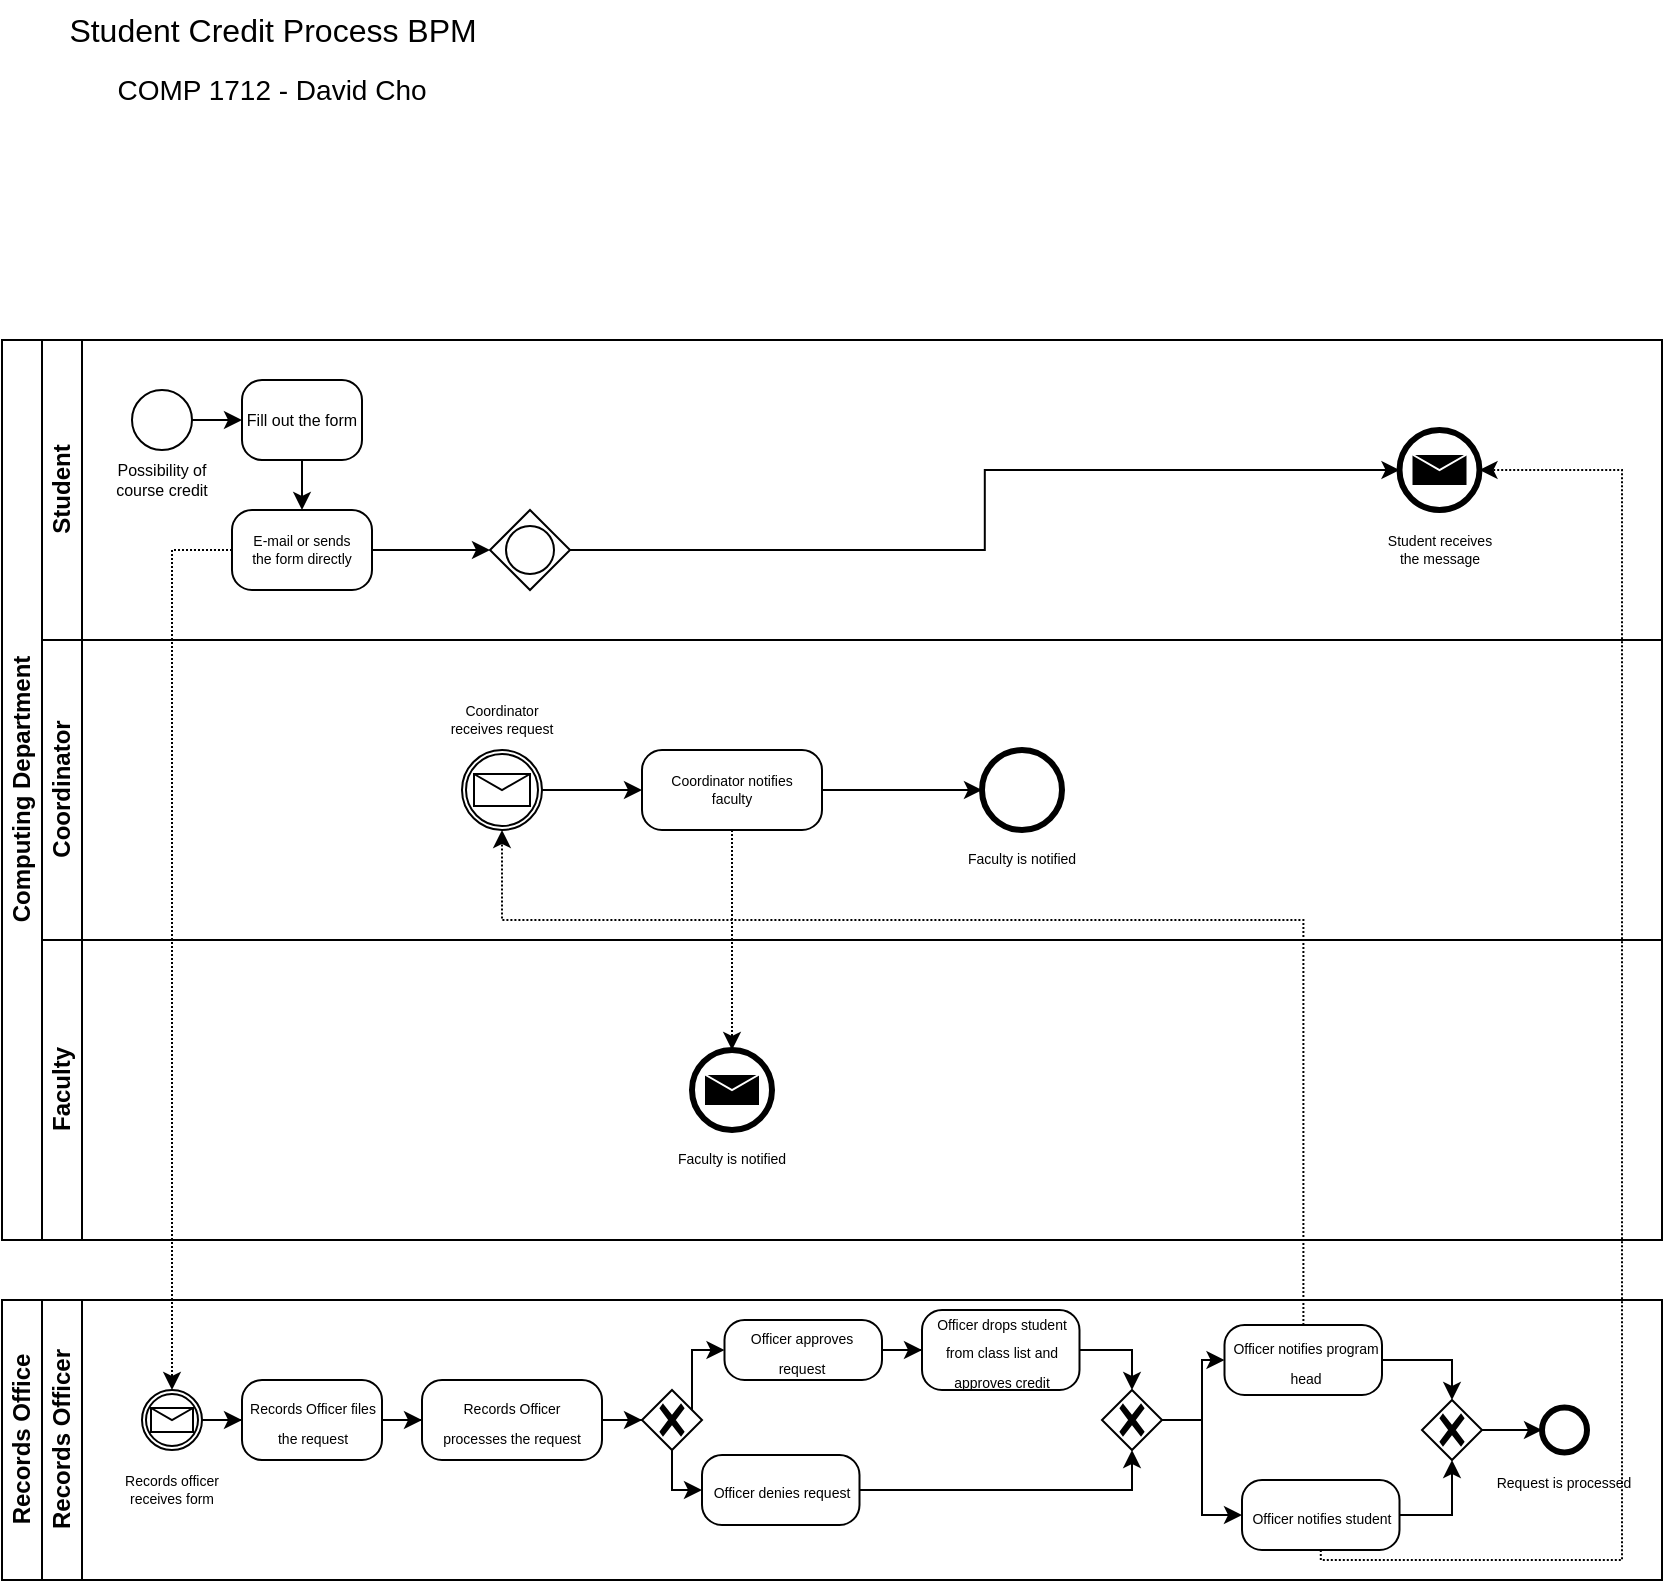 <mxfile version="20.8.13" type="github">
  <diagram name="Page-1" id="qNks2tY5SsdPoUxaN__0">
    <mxGraphModel dx="800" dy="536" grid="1" gridSize="10" guides="1" tooltips="1" connect="1" arrows="1" fold="1" page="1" pageScale="1" pageWidth="850" pageHeight="1100" math="0" shadow="0">
      <root>
        <mxCell id="0" />
        <mxCell id="1" parent="0" />
        <mxCell id="rDgQw9CvAFv0JFJ6Pj6v-3" value="&lt;div&gt;Computing Department&lt;/div&gt;" style="swimlane;childLayout=stackLayout;resizeParent=1;resizeParentMax=0;horizontal=0;startSize=20;horizontalStack=0;html=1;" parent="1" vertex="1">
          <mxGeometry x="10" y="190" width="830" height="450" as="geometry" />
        </mxCell>
        <mxCell id="rDgQw9CvAFv0JFJ6Pj6v-4" value="Student" style="swimlane;startSize=20;horizontal=0;html=1;" parent="rDgQw9CvAFv0JFJ6Pj6v-3" vertex="1">
          <mxGeometry x="20" width="810" height="150" as="geometry" />
        </mxCell>
        <mxCell id="XUx5dcqfw2Mfjjz4u_Wo-21" value="" style="edgeStyle=orthogonalEdgeStyle;rounded=0;orthogonalLoop=1;jettySize=auto;html=1;" edge="1" parent="rDgQw9CvAFv0JFJ6Pj6v-4" source="3zHVbhgSwmODAuP6RIVM-1" target="DYCgU-3iIGWhfeMWR1PB-68">
          <mxGeometry relative="1" as="geometry" />
        </mxCell>
        <mxCell id="3zHVbhgSwmODAuP6RIVM-1" value="" style="points=[[0.145,0.145,0],[0.5,0,0],[0.855,0.145,0],[1,0.5,0],[0.855,0.855,0],[0.5,1,0],[0.145,0.855,0],[0,0.5,0]];shape=mxgraph.bpmn.event;html=1;verticalLabelPosition=bottom;labelBackgroundColor=#ffffff;verticalAlign=top;align=center;perimeter=ellipsePerimeter;outlineConnect=0;aspect=fixed;outline=standard;symbol=general;" parent="rDgQw9CvAFv0JFJ6Pj6v-4" vertex="1">
          <mxGeometry x="45" y="25" width="30" height="30" as="geometry" />
        </mxCell>
        <mxCell id="3zHVbhgSwmODAuP6RIVM-3" value="Possibility of course credit" style="text;html=1;strokeColor=none;fillColor=none;align=center;verticalAlign=middle;whiteSpace=wrap;rounded=0;fontSize=8;" parent="rDgQw9CvAFv0JFJ6Pj6v-4" vertex="1">
          <mxGeometry x="30" y="55" width="60" height="30" as="geometry" />
        </mxCell>
        <mxCell id="XUx5dcqfw2Mfjjz4u_Wo-36" style="edgeStyle=orthogonalEdgeStyle;rounded=0;orthogonalLoop=1;jettySize=auto;html=1;entryX=0.5;entryY=0;entryDx=0;entryDy=0;entryPerimeter=0;" edge="1" parent="rDgQw9CvAFv0JFJ6Pj6v-4" source="DYCgU-3iIGWhfeMWR1PB-68" target="3zHVbhgSwmODAuP6RIVM-4">
          <mxGeometry relative="1" as="geometry" />
        </mxCell>
        <mxCell id="DYCgU-3iIGWhfeMWR1PB-68" value="Fill out the form" style="points=[[0.25,0,0],[0.5,0,0],[0.75,0,0],[1,0.25,0],[1,0.5,0],[1,0.75,0],[0.75,1,0],[0.5,1,0],[0.25,1,0],[0,0.75,0],[0,0.5,0],[0,0.25,0]];shape=mxgraph.bpmn.task;whiteSpace=wrap;rectStyle=rounded;size=10;html=1;taskMarker=abstract;fontSize=8;" parent="rDgQw9CvAFv0JFJ6Pj6v-4" vertex="1">
          <mxGeometry x="100" y="20" width="60" height="40" as="geometry" />
        </mxCell>
        <mxCell id="XUx5dcqfw2Mfjjz4u_Wo-68" style="edgeStyle=orthogonalEdgeStyle;rounded=0;orthogonalLoop=1;jettySize=auto;html=1;entryX=0;entryY=0.5;entryDx=0;entryDy=0;entryPerimeter=0;" edge="1" parent="rDgQw9CvAFv0JFJ6Pj6v-4" source="3zHVbhgSwmODAuP6RIVM-4" target="XUx5dcqfw2Mfjjz4u_Wo-67">
          <mxGeometry relative="1" as="geometry" />
        </mxCell>
        <mxCell id="3zHVbhgSwmODAuP6RIVM-4" value="" style="points=[[0.25,0,0],[0.5,0,0],[0.75,0,0],[1,0.25,0],[1,0.5,0],[1,0.75,0],[0.75,1,0],[0.5,1,0],[0.25,1,0],[0,0.75,0],[0,0.5,0],[0,0.25,0]];shape=mxgraph.bpmn.task;whiteSpace=wrap;rectStyle=rounded;size=10;html=1;taskMarker=abstract;" parent="rDgQw9CvAFv0JFJ6Pj6v-4" vertex="1">
          <mxGeometry x="95" y="85" width="70" height="40" as="geometry" />
        </mxCell>
        <mxCell id="3zHVbhgSwmODAuP6RIVM-8" value="E-mail or sends the form directly" style="text;html=1;strokeColor=none;fillColor=none;align=center;verticalAlign=middle;whiteSpace=wrap;rounded=0;fontSize=7;" parent="rDgQw9CvAFv0JFJ6Pj6v-4" vertex="1">
          <mxGeometry x="100" y="90" width="60" height="30" as="geometry" />
        </mxCell>
        <mxCell id="XUx5dcqfw2Mfjjz4u_Wo-70" style="edgeStyle=orthogonalEdgeStyle;rounded=0;orthogonalLoop=1;jettySize=auto;html=1;" edge="1" parent="rDgQw9CvAFv0JFJ6Pj6v-4" source="XUx5dcqfw2Mfjjz4u_Wo-67" target="XUx5dcqfw2Mfjjz4u_Wo-69">
          <mxGeometry relative="1" as="geometry" />
        </mxCell>
        <mxCell id="XUx5dcqfw2Mfjjz4u_Wo-67" value="" style="points=[[0.25,0.25,0],[0.5,0,0],[0.75,0.25,0],[1,0.5,0],[0.75,0.75,0],[0.5,1,0],[0.25,0.75,0],[0,0.5,0]];shape=mxgraph.bpmn.gateway2;html=1;verticalLabelPosition=bottom;labelBackgroundColor=#ffffff;verticalAlign=top;align=center;perimeter=rhombusPerimeter;outlineConnect=0;outline=standard;symbol=general;" vertex="1" parent="rDgQw9CvAFv0JFJ6Pj6v-4">
          <mxGeometry x="224" y="85" width="40" height="40" as="geometry" />
        </mxCell>
        <mxCell id="XUx5dcqfw2Mfjjz4u_Wo-69" value="" style="points=[[0.145,0.145,0],[0.5,0,0],[0.855,0.145,0],[1,0.5,0],[0.855,0.855,0],[0.5,1,0],[0.145,0.855,0],[0,0.5,0]];shape=mxgraph.bpmn.event;html=1;verticalLabelPosition=bottom;labelBackgroundColor=#ffffff;verticalAlign=top;align=center;perimeter=ellipsePerimeter;outlineConnect=0;aspect=fixed;outline=end;symbol=message;" vertex="1" parent="rDgQw9CvAFv0JFJ6Pj6v-4">
          <mxGeometry x="678.75" y="45" width="40" height="40" as="geometry" />
        </mxCell>
        <mxCell id="XUx5dcqfw2Mfjjz4u_Wo-71" value="Student receives the message" style="text;html=1;strokeColor=none;fillColor=none;align=center;verticalAlign=middle;whiteSpace=wrap;rounded=0;fontSize=7;" vertex="1" parent="rDgQw9CvAFv0JFJ6Pj6v-4">
          <mxGeometry x="668.75" y="90" width="60" height="30" as="geometry" />
        </mxCell>
        <mxCell id="rDgQw9CvAFv0JFJ6Pj6v-5" value="Coordinator" style="swimlane;startSize=20;horizontal=0;html=1;" parent="rDgQw9CvAFv0JFJ6Pj6v-3" vertex="1">
          <mxGeometry x="20" y="150" width="810" height="150" as="geometry" />
        </mxCell>
        <mxCell id="XUx5dcqfw2Mfjjz4u_Wo-82" style="edgeStyle=orthogonalEdgeStyle;rounded=0;orthogonalLoop=1;jettySize=auto;html=1;entryX=0;entryY=0.5;entryDx=0;entryDy=0;entryPerimeter=0;" edge="1" parent="rDgQw9CvAFv0JFJ6Pj6v-5" source="XUx5dcqfw2Mfjjz4u_Wo-74" target="XUx5dcqfw2Mfjjz4u_Wo-80">
          <mxGeometry relative="1" as="geometry" />
        </mxCell>
        <mxCell id="XUx5dcqfw2Mfjjz4u_Wo-74" value="" style="points=[[0.145,0.145,0],[0.5,0,0],[0.855,0.145,0],[1,0.5,0],[0.855,0.855,0],[0.5,1,0],[0.145,0.855,0],[0,0.5,0]];shape=mxgraph.bpmn.event;html=1;verticalLabelPosition=bottom;labelBackgroundColor=#ffffff;verticalAlign=top;align=center;perimeter=ellipsePerimeter;outlineConnect=0;aspect=fixed;outline=catching;symbol=message;" vertex="1" parent="rDgQw9CvAFv0JFJ6Pj6v-5">
          <mxGeometry x="210" y="55" width="40" height="40" as="geometry" />
        </mxCell>
        <mxCell id="XUx5dcqfw2Mfjjz4u_Wo-77" value="Coordinator receives request" style="text;html=1;strokeColor=none;fillColor=none;align=center;verticalAlign=middle;whiteSpace=wrap;rounded=0;fontSize=7;" vertex="1" parent="rDgQw9CvAFv0JFJ6Pj6v-5">
          <mxGeometry x="200" y="25" width="60" height="30" as="geometry" />
        </mxCell>
        <mxCell id="XUx5dcqfw2Mfjjz4u_Wo-84" style="edgeStyle=orthogonalEdgeStyle;rounded=0;orthogonalLoop=1;jettySize=auto;html=1;entryX=0;entryY=0.5;entryDx=0;entryDy=0;entryPerimeter=0;" edge="1" parent="rDgQw9CvAFv0JFJ6Pj6v-5" source="XUx5dcqfw2Mfjjz4u_Wo-80" target="XUx5dcqfw2Mfjjz4u_Wo-83">
          <mxGeometry relative="1" as="geometry" />
        </mxCell>
        <mxCell id="XUx5dcqfw2Mfjjz4u_Wo-80" value="" style="points=[[0.25,0,0],[0.5,0,0],[0.75,0,0],[1,0.25,0],[1,0.5,0],[1,0.75,0],[0.75,1,0],[0.5,1,0],[0.25,1,0],[0,0.75,0],[0,0.5,0],[0,0.25,0]];shape=mxgraph.bpmn.task;whiteSpace=wrap;rectStyle=rounded;size=10;html=1;taskMarker=abstract;" vertex="1" parent="rDgQw9CvAFv0JFJ6Pj6v-5">
          <mxGeometry x="300" y="55" width="90" height="40" as="geometry" />
        </mxCell>
        <mxCell id="XUx5dcqfw2Mfjjz4u_Wo-79" value="Coordinator notifies faculty" style="text;html=1;strokeColor=none;fillColor=none;align=center;verticalAlign=middle;whiteSpace=wrap;rounded=0;fontSize=7;" vertex="1" parent="rDgQw9CvAFv0JFJ6Pj6v-5">
          <mxGeometry x="310" y="60" width="70" height="30" as="geometry" />
        </mxCell>
        <mxCell id="XUx5dcqfw2Mfjjz4u_Wo-83" value="" style="points=[[0.145,0.145,0],[0.5,0,0],[0.855,0.145,0],[1,0.5,0],[0.855,0.855,0],[0.5,1,0],[0.145,0.855,0],[0,0.5,0]];shape=mxgraph.bpmn.event;html=1;verticalLabelPosition=bottom;labelBackgroundColor=#ffffff;verticalAlign=top;align=center;perimeter=ellipsePerimeter;outlineConnect=0;aspect=fixed;outline=end;symbol=terminate2;" vertex="1" parent="rDgQw9CvAFv0JFJ6Pj6v-5">
          <mxGeometry x="470" y="55" width="40" height="40" as="geometry" />
        </mxCell>
        <mxCell id="XUx5dcqfw2Mfjjz4u_Wo-85" value="Faculty is notified" style="text;html=1;strokeColor=none;fillColor=none;align=center;verticalAlign=middle;whiteSpace=wrap;rounded=0;fontSize=7;" vertex="1" parent="rDgQw9CvAFv0JFJ6Pj6v-5">
          <mxGeometry x="455" y="95" width="70" height="30" as="geometry" />
        </mxCell>
        <mxCell id="XUx5dcqfw2Mfjjz4u_Wo-87" style="edgeStyle=orthogonalEdgeStyle;rounded=0;orthogonalLoop=1;jettySize=auto;html=1;dashed=1;dashPattern=1 1;" edge="1" parent="rDgQw9CvAFv0JFJ6Pj6v-3" source="XUx5dcqfw2Mfjjz4u_Wo-80" target="XUx5dcqfw2Mfjjz4u_Wo-86">
          <mxGeometry relative="1" as="geometry" />
        </mxCell>
        <mxCell id="rDgQw9CvAFv0JFJ6Pj6v-6" value="Faculty" style="swimlane;startSize=20;horizontal=0;html=1;" parent="rDgQw9CvAFv0JFJ6Pj6v-3" vertex="1">
          <mxGeometry x="20" y="300" width="810" height="150" as="geometry" />
        </mxCell>
        <mxCell id="XUx5dcqfw2Mfjjz4u_Wo-86" value="" style="points=[[0.145,0.145,0],[0.5,0,0],[0.855,0.145,0],[1,0.5,0],[0.855,0.855,0],[0.5,1,0],[0.145,0.855,0],[0,0.5,0]];shape=mxgraph.bpmn.event;html=1;verticalLabelPosition=bottom;labelBackgroundColor=#ffffff;verticalAlign=top;align=center;perimeter=ellipsePerimeter;outlineConnect=0;aspect=fixed;outline=end;symbol=message;" vertex="1" parent="rDgQw9CvAFv0JFJ6Pj6v-6">
          <mxGeometry x="325" y="55" width="40" height="40" as="geometry" />
        </mxCell>
        <mxCell id="XUx5dcqfw2Mfjjz4u_Wo-88" value="Faculty is notified" style="text;html=1;strokeColor=none;fillColor=none;align=center;verticalAlign=middle;whiteSpace=wrap;rounded=0;fontSize=7;" vertex="1" parent="rDgQw9CvAFv0JFJ6Pj6v-6">
          <mxGeometry x="310" y="95" width="70" height="30" as="geometry" />
        </mxCell>
        <mxCell id="XUx5dcqfw2Mfjjz4u_Wo-1" value="&lt;div&gt;Records Office&lt;br&gt;&lt;/div&gt;" style="swimlane;childLayout=stackLayout;resizeParent=1;resizeParentMax=0;horizontal=0;startSize=20;horizontalStack=0;html=1;" vertex="1" parent="1">
          <mxGeometry x="10" y="670" width="830" height="140" as="geometry" />
        </mxCell>
        <mxCell id="XUx5dcqfw2Mfjjz4u_Wo-2" value="Records Officer" style="swimlane;startSize=20;horizontal=0;html=1;" vertex="1" parent="XUx5dcqfw2Mfjjz4u_Wo-1">
          <mxGeometry x="20" width="810" height="140" as="geometry" />
        </mxCell>
        <mxCell id="XUx5dcqfw2Mfjjz4u_Wo-27" style="edgeStyle=orthogonalEdgeStyle;rounded=0;orthogonalLoop=1;jettySize=auto;html=1;entryX=0;entryY=0.5;entryDx=0;entryDy=0;entryPerimeter=0;" edge="1" parent="XUx5dcqfw2Mfjjz4u_Wo-2" source="XUx5dcqfw2Mfjjz4u_Wo-25" target="DYCgU-3iIGWhfeMWR1PB-17">
          <mxGeometry relative="1" as="geometry" />
        </mxCell>
        <mxCell id="XUx5dcqfw2Mfjjz4u_Wo-25" value="" style="points=[[0.145,0.145,0],[0.5,0,0],[0.855,0.145,0],[1,0.5,0],[0.855,0.855,0],[0.5,1,0],[0.145,0.855,0],[0,0.5,0]];shape=mxgraph.bpmn.event;html=1;verticalLabelPosition=bottom;labelBackgroundColor=#ffffff;verticalAlign=top;align=center;perimeter=ellipsePerimeter;outlineConnect=0;aspect=fixed;outline=catching;symbol=message;" vertex="1" parent="XUx5dcqfw2Mfjjz4u_Wo-2">
          <mxGeometry x="50" y="45" width="30" height="30" as="geometry" />
        </mxCell>
        <mxCell id="DYCgU-3iIGWhfeMWR1PB-10" value="Records officer receives form" style="text;html=1;strokeColor=none;fillColor=none;align=center;verticalAlign=middle;whiteSpace=wrap;rounded=0;fontSize=7;" parent="XUx5dcqfw2Mfjjz4u_Wo-2" vertex="1">
          <mxGeometry x="35" y="80" width="60" height="30" as="geometry" />
        </mxCell>
        <mxCell id="XUx5dcqfw2Mfjjz4u_Wo-32" style="edgeStyle=orthogonalEdgeStyle;rounded=0;orthogonalLoop=1;jettySize=auto;html=1;entryX=0;entryY=0.5;entryDx=0;entryDy=0;entryPerimeter=0;" edge="1" parent="XUx5dcqfw2Mfjjz4u_Wo-2" source="DYCgU-3iIGWhfeMWR1PB-17" target="XUx5dcqfw2Mfjjz4u_Wo-28">
          <mxGeometry relative="1" as="geometry" />
        </mxCell>
        <mxCell id="DYCgU-3iIGWhfeMWR1PB-17" value="" style="points=[[0.25,0,0],[0.5,0,0],[0.75,0,0],[1,0.25,0],[1,0.5,0],[1,0.75,0],[0.75,1,0],[0.5,1,0],[0.25,1,0],[0,0.75,0],[0,0.5,0],[0,0.25,0]];shape=mxgraph.bpmn.task;whiteSpace=wrap;rectStyle=rounded;size=10;html=1;taskMarker=abstract;" parent="XUx5dcqfw2Mfjjz4u_Wo-2" vertex="1">
          <mxGeometry x="100" y="40" width="70" height="40" as="geometry" />
        </mxCell>
        <mxCell id="DYCgU-3iIGWhfeMWR1PB-18" value="&lt;font style=&quot;font-size: 7px;&quot;&gt;Records Officer files the request&lt;br&gt;&lt;/font&gt;" style="text;html=1;strokeColor=none;fillColor=none;align=center;verticalAlign=middle;whiteSpace=wrap;rounded=0;" parent="XUx5dcqfw2Mfjjz4u_Wo-2" vertex="1">
          <mxGeometry x="102.5" y="47.5" width="65" height="25" as="geometry" />
        </mxCell>
        <mxCell id="XUx5dcqfw2Mfjjz4u_Wo-35" style="edgeStyle=orthogonalEdgeStyle;rounded=0;orthogonalLoop=1;jettySize=auto;html=1;" edge="1" parent="XUx5dcqfw2Mfjjz4u_Wo-2" source="XUx5dcqfw2Mfjjz4u_Wo-28" target="XUx5dcqfw2Mfjjz4u_Wo-33">
          <mxGeometry relative="1" as="geometry" />
        </mxCell>
        <mxCell id="XUx5dcqfw2Mfjjz4u_Wo-28" value="" style="points=[[0.25,0,0],[0.5,0,0],[0.75,0,0],[1,0.25,0],[1,0.5,0],[1,0.75,0],[0.75,1,0],[0.5,1,0],[0.25,1,0],[0,0.75,0],[0,0.5,0],[0,0.25,0]];shape=mxgraph.bpmn.task;whiteSpace=wrap;rectStyle=rounded;size=10;html=1;taskMarker=abstract;" vertex="1" parent="XUx5dcqfw2Mfjjz4u_Wo-2">
          <mxGeometry x="190" y="40" width="90" height="40" as="geometry" />
        </mxCell>
        <mxCell id="XUx5dcqfw2Mfjjz4u_Wo-29" value="&lt;font style=&quot;font-size: 7px;&quot;&gt;Records Officer processes the request&lt;br&gt;&lt;/font&gt;" style="text;html=1;strokeColor=none;fillColor=none;align=center;verticalAlign=middle;whiteSpace=wrap;rounded=0;" vertex="1" parent="XUx5dcqfw2Mfjjz4u_Wo-2">
          <mxGeometry x="196.25" y="47.5" width="77.5" height="25" as="geometry" />
        </mxCell>
        <mxCell id="XUx5dcqfw2Mfjjz4u_Wo-41" style="edgeStyle=orthogonalEdgeStyle;rounded=0;orthogonalLoop=1;jettySize=auto;html=1;entryX=0;entryY=0.5;entryDx=0;entryDy=0;entryPerimeter=0;" edge="1" parent="XUx5dcqfw2Mfjjz4u_Wo-2" source="XUx5dcqfw2Mfjjz4u_Wo-33" target="XUx5dcqfw2Mfjjz4u_Wo-37">
          <mxGeometry relative="1" as="geometry">
            <Array as="points">
              <mxPoint x="325" y="25" />
            </Array>
          </mxGeometry>
        </mxCell>
        <mxCell id="XUx5dcqfw2Mfjjz4u_Wo-42" style="edgeStyle=orthogonalEdgeStyle;rounded=0;orthogonalLoop=1;jettySize=auto;html=1;entryX=0;entryY=0.5;entryDx=0;entryDy=0;entryPerimeter=0;" edge="1" parent="XUx5dcqfw2Mfjjz4u_Wo-2" source="XUx5dcqfw2Mfjjz4u_Wo-33" target="XUx5dcqfw2Mfjjz4u_Wo-38">
          <mxGeometry relative="1" as="geometry" />
        </mxCell>
        <mxCell id="XUx5dcqfw2Mfjjz4u_Wo-33" value="" style="points=[[0.25,0.25,0],[0.5,0,0],[0.75,0.25,0],[1,0.5,0],[0.75,0.75,0],[0.5,1,0],[0.25,0.75,0],[0,0.5,0]];shape=mxgraph.bpmn.gateway2;html=1;verticalLabelPosition=bottom;labelBackgroundColor=#ffffff;verticalAlign=top;align=center;perimeter=rhombusPerimeter;outlineConnect=0;outline=none;symbol=none;gwType=exclusive;" vertex="1" parent="XUx5dcqfw2Mfjjz4u_Wo-2">
          <mxGeometry x="300" y="45" width="30" height="30" as="geometry" />
        </mxCell>
        <mxCell id="XUx5dcqfw2Mfjjz4u_Wo-46" style="edgeStyle=orthogonalEdgeStyle;rounded=0;orthogonalLoop=1;jettySize=auto;html=1;entryX=0;entryY=0.5;entryDx=0;entryDy=0;entryPerimeter=0;" edge="1" parent="XUx5dcqfw2Mfjjz4u_Wo-2" source="XUx5dcqfw2Mfjjz4u_Wo-37" target="XUx5dcqfw2Mfjjz4u_Wo-44">
          <mxGeometry relative="1" as="geometry" />
        </mxCell>
        <mxCell id="XUx5dcqfw2Mfjjz4u_Wo-37" value="" style="points=[[0.25,0,0],[0.5,0,0],[0.75,0,0],[1,0.25,0],[1,0.5,0],[1,0.75,0],[0.75,1,0],[0.5,1,0],[0.25,1,0],[0,0.75,0],[0,0.5,0],[0,0.25,0]];shape=mxgraph.bpmn.task;whiteSpace=wrap;rectStyle=rounded;size=10;html=1;taskMarker=abstract;" vertex="1" parent="XUx5dcqfw2Mfjjz4u_Wo-2">
          <mxGeometry x="341.25" y="10" width="78.75" height="30" as="geometry" />
        </mxCell>
        <mxCell id="XUx5dcqfw2Mfjjz4u_Wo-38" value="" style="points=[[0.25,0,0],[0.5,0,0],[0.75,0,0],[1,0.25,0],[1,0.5,0],[1,0.75,0],[0.75,1,0],[0.5,1,0],[0.25,1,0],[0,0.75,0],[0,0.5,0],[0,0.25,0]];shape=mxgraph.bpmn.task;whiteSpace=wrap;rectStyle=rounded;size=10;html=1;taskMarker=abstract;" vertex="1" parent="XUx5dcqfw2Mfjjz4u_Wo-2">
          <mxGeometry x="330" y="77.5" width="78.75" height="35" as="geometry" />
        </mxCell>
        <mxCell id="XUx5dcqfw2Mfjjz4u_Wo-39" value="&lt;font style=&quot;font-size: 7px;&quot;&gt;Officer approves request&lt;br&gt;&lt;/font&gt;" style="text;html=1;strokeColor=none;fillColor=none;align=center;verticalAlign=middle;whiteSpace=wrap;rounded=0;" vertex="1" parent="XUx5dcqfw2Mfjjz4u_Wo-2">
          <mxGeometry x="341.25" y="16.25" width="77.5" height="17.5" as="geometry" />
        </mxCell>
        <mxCell id="XUx5dcqfw2Mfjjz4u_Wo-50" style="edgeStyle=orthogonalEdgeStyle;rounded=0;orthogonalLoop=1;jettySize=auto;html=1;entryX=0.5;entryY=1;entryDx=0;entryDy=0;entryPerimeter=0;" edge="1" parent="XUx5dcqfw2Mfjjz4u_Wo-2" source="XUx5dcqfw2Mfjjz4u_Wo-40" target="XUx5dcqfw2Mfjjz4u_Wo-47">
          <mxGeometry relative="1" as="geometry" />
        </mxCell>
        <mxCell id="XUx5dcqfw2Mfjjz4u_Wo-40" value="&lt;font style=&quot;font-size: 7px;&quot;&gt;Officer denies request&lt;br&gt;&lt;/font&gt;" style="text;html=1;strokeColor=none;fillColor=none;align=center;verticalAlign=middle;whiteSpace=wrap;rounded=0;" vertex="1" parent="XUx5dcqfw2Mfjjz4u_Wo-2">
          <mxGeometry x="331.25" y="82.5" width="77.5" height="25" as="geometry" />
        </mxCell>
        <mxCell id="XUx5dcqfw2Mfjjz4u_Wo-49" style="edgeStyle=orthogonalEdgeStyle;rounded=0;orthogonalLoop=1;jettySize=auto;html=1;entryX=0.5;entryY=0;entryDx=0;entryDy=0;entryPerimeter=0;" edge="1" parent="XUx5dcqfw2Mfjjz4u_Wo-2" source="XUx5dcqfw2Mfjjz4u_Wo-44" target="XUx5dcqfw2Mfjjz4u_Wo-47">
          <mxGeometry relative="1" as="geometry" />
        </mxCell>
        <mxCell id="XUx5dcqfw2Mfjjz4u_Wo-44" value="" style="points=[[0.25,0,0],[0.5,0,0],[0.75,0,0],[1,0.25,0],[1,0.5,0],[1,0.75,0],[0.75,1,0],[0.5,1,0],[0.25,1,0],[0,0.75,0],[0,0.5,0],[0,0.25,0]];shape=mxgraph.bpmn.task;whiteSpace=wrap;rectStyle=rounded;size=10;html=1;taskMarker=abstract;" vertex="1" parent="XUx5dcqfw2Mfjjz4u_Wo-2">
          <mxGeometry x="440" y="5" width="78.75" height="40" as="geometry" />
        </mxCell>
        <mxCell id="XUx5dcqfw2Mfjjz4u_Wo-43" value="&lt;font style=&quot;font-size: 7px;&quot;&gt;Officer drops student from class list and approves credit&lt;br&gt;&lt;/font&gt;" style="text;html=1;strokeColor=none;fillColor=none;align=center;verticalAlign=middle;whiteSpace=wrap;rounded=0;" vertex="1" parent="XUx5dcqfw2Mfjjz4u_Wo-2">
          <mxGeometry x="441.25" y="16.25" width="77.5" height="17.5" as="geometry" />
        </mxCell>
        <mxCell id="XUx5dcqfw2Mfjjz4u_Wo-55" style="edgeStyle=orthogonalEdgeStyle;rounded=0;orthogonalLoop=1;jettySize=auto;html=1;entryX=0;entryY=0.5;entryDx=0;entryDy=0;entryPerimeter=0;" edge="1" parent="XUx5dcqfw2Mfjjz4u_Wo-2" source="XUx5dcqfw2Mfjjz4u_Wo-47" target="XUx5dcqfw2Mfjjz4u_Wo-52">
          <mxGeometry relative="1" as="geometry" />
        </mxCell>
        <mxCell id="XUx5dcqfw2Mfjjz4u_Wo-57" style="edgeStyle=orthogonalEdgeStyle;rounded=0;orthogonalLoop=1;jettySize=auto;html=1;entryX=0;entryY=0.5;entryDx=0;entryDy=0;entryPerimeter=0;" edge="1" parent="XUx5dcqfw2Mfjjz4u_Wo-2" source="XUx5dcqfw2Mfjjz4u_Wo-47" target="XUx5dcqfw2Mfjjz4u_Wo-53">
          <mxGeometry relative="1" as="geometry" />
        </mxCell>
        <mxCell id="XUx5dcqfw2Mfjjz4u_Wo-47" value="" style="points=[[0.25,0.25,0],[0.5,0,0],[0.75,0.25,0],[1,0.5,0],[0.75,0.75,0],[0.5,1,0],[0.25,0.75,0],[0,0.5,0]];shape=mxgraph.bpmn.gateway2;html=1;verticalLabelPosition=bottom;labelBackgroundColor=#ffffff;verticalAlign=top;align=center;perimeter=rhombusPerimeter;outlineConnect=0;outline=none;symbol=none;gwType=exclusive;" vertex="1" parent="XUx5dcqfw2Mfjjz4u_Wo-2">
          <mxGeometry x="530" y="45" width="30" height="30" as="geometry" />
        </mxCell>
        <mxCell id="XUx5dcqfw2Mfjjz4u_Wo-59" style="edgeStyle=orthogonalEdgeStyle;rounded=0;orthogonalLoop=1;jettySize=auto;html=1;entryX=0.5;entryY=0;entryDx=0;entryDy=0;entryPerimeter=0;" edge="1" parent="XUx5dcqfw2Mfjjz4u_Wo-2" source="XUx5dcqfw2Mfjjz4u_Wo-52" target="XUx5dcqfw2Mfjjz4u_Wo-58">
          <mxGeometry relative="1" as="geometry" />
        </mxCell>
        <mxCell id="XUx5dcqfw2Mfjjz4u_Wo-52" value="" style="points=[[0.25,0,0],[0.5,0,0],[0.75,0,0],[1,0.25,0],[1,0.5,0],[1,0.75,0],[0.75,1,0],[0.5,1,0],[0.25,1,0],[0,0.75,0],[0,0.5,0],[0,0.25,0]];shape=mxgraph.bpmn.task;whiteSpace=wrap;rectStyle=rounded;size=10;html=1;taskMarker=abstract;" vertex="1" parent="XUx5dcqfw2Mfjjz4u_Wo-2">
          <mxGeometry x="591.25" y="12.5" width="78.75" height="35" as="geometry" />
        </mxCell>
        <mxCell id="XUx5dcqfw2Mfjjz4u_Wo-51" value="&lt;font style=&quot;font-size: 7px;&quot;&gt;Officer notifies program head&lt;br&gt;&lt;/font&gt;" style="text;html=1;strokeColor=none;fillColor=none;align=center;verticalAlign=middle;whiteSpace=wrap;rounded=0;" vertex="1" parent="XUx5dcqfw2Mfjjz4u_Wo-2">
          <mxGeometry x="592.5" y="17.5" width="77.5" height="25" as="geometry" />
        </mxCell>
        <mxCell id="XUx5dcqfw2Mfjjz4u_Wo-61" style="edgeStyle=orthogonalEdgeStyle;rounded=0;orthogonalLoop=1;jettySize=auto;html=1;entryX=0.5;entryY=1;entryDx=0;entryDy=0;entryPerimeter=0;" edge="1" parent="XUx5dcqfw2Mfjjz4u_Wo-2" source="XUx5dcqfw2Mfjjz4u_Wo-53" target="XUx5dcqfw2Mfjjz4u_Wo-58">
          <mxGeometry relative="1" as="geometry" />
        </mxCell>
        <mxCell id="XUx5dcqfw2Mfjjz4u_Wo-53" value="" style="points=[[0.25,0,0],[0.5,0,0],[0.75,0,0],[1,0.25,0],[1,0.5,0],[1,0.75,0],[0.75,1,0],[0.5,1,0],[0.25,1,0],[0,0.75,0],[0,0.5,0],[0,0.25,0]];shape=mxgraph.bpmn.task;whiteSpace=wrap;rectStyle=rounded;size=10;html=1;taskMarker=abstract;" vertex="1" parent="XUx5dcqfw2Mfjjz4u_Wo-2">
          <mxGeometry x="600" y="90" width="78.75" height="35" as="geometry" />
        </mxCell>
        <mxCell id="XUx5dcqfw2Mfjjz4u_Wo-54" value="&lt;font style=&quot;font-size: 7px;&quot;&gt;Officer notifies student&lt;br&gt;&lt;/font&gt;" style="text;html=1;strokeColor=none;fillColor=none;align=center;verticalAlign=middle;whiteSpace=wrap;rounded=0;" vertex="1" parent="XUx5dcqfw2Mfjjz4u_Wo-2">
          <mxGeometry x="601.25" y="95" width="77.5" height="25" as="geometry" />
        </mxCell>
        <mxCell id="XUx5dcqfw2Mfjjz4u_Wo-64" style="edgeStyle=orthogonalEdgeStyle;rounded=0;orthogonalLoop=1;jettySize=auto;html=1;" edge="1" parent="XUx5dcqfw2Mfjjz4u_Wo-2" source="XUx5dcqfw2Mfjjz4u_Wo-58" target="XUx5dcqfw2Mfjjz4u_Wo-63">
          <mxGeometry relative="1" as="geometry" />
        </mxCell>
        <mxCell id="XUx5dcqfw2Mfjjz4u_Wo-58" value="" style="points=[[0.25,0.25,0],[0.5,0,0],[0.75,0.25,0],[1,0.5,0],[0.75,0.75,0],[0.5,1,0],[0.25,0.75,0],[0,0.5,0]];shape=mxgraph.bpmn.gateway2;html=1;verticalLabelPosition=bottom;labelBackgroundColor=#ffffff;verticalAlign=top;align=center;perimeter=rhombusPerimeter;outlineConnect=0;outline=none;symbol=none;gwType=exclusive;" vertex="1" parent="XUx5dcqfw2Mfjjz4u_Wo-2">
          <mxGeometry x="690" y="50" width="30" height="30" as="geometry" />
        </mxCell>
        <mxCell id="XUx5dcqfw2Mfjjz4u_Wo-63" value="" style="points=[[0.145,0.145,0],[0.5,0,0],[0.855,0.145,0],[1,0.5,0],[0.855,0.855,0],[0.5,1,0],[0.145,0.855,0],[0,0.5,0]];shape=mxgraph.bpmn.event;html=1;verticalLabelPosition=bottom;labelBackgroundColor=#ffffff;verticalAlign=top;align=center;perimeter=ellipsePerimeter;outlineConnect=0;aspect=fixed;outline=end;symbol=terminate2;" vertex="1" parent="XUx5dcqfw2Mfjjz4u_Wo-2">
          <mxGeometry x="750" y="53.75" width="22.5" height="22.5" as="geometry" />
        </mxCell>
        <mxCell id="XUx5dcqfw2Mfjjz4u_Wo-65" value="&lt;font style=&quot;font-size: 7px;&quot;&gt;Request is processed&lt;br&gt;&lt;/font&gt;" style="text;html=1;strokeColor=none;fillColor=none;align=center;verticalAlign=middle;whiteSpace=wrap;rounded=0;" vertex="1" parent="XUx5dcqfw2Mfjjz4u_Wo-2">
          <mxGeometry x="726.25" y="77.5" width="70" height="25" as="geometry" />
        </mxCell>
        <mxCell id="XUx5dcqfw2Mfjjz4u_Wo-26" style="edgeStyle=orthogonalEdgeStyle;rounded=0;orthogonalLoop=1;jettySize=auto;html=1;entryX=0.5;entryY=0;entryDx=0;entryDy=0;entryPerimeter=0;dashed=1;dashPattern=1 1;" edge="1" parent="1" source="3zHVbhgSwmODAuP6RIVM-4" target="XUx5dcqfw2Mfjjz4u_Wo-25">
          <mxGeometry relative="1" as="geometry">
            <mxPoint x="230.0" y="540" as="targetPoint" />
          </mxGeometry>
        </mxCell>
        <mxCell id="XUx5dcqfw2Mfjjz4u_Wo-73" style="edgeStyle=orthogonalEdgeStyle;rounded=0;orthogonalLoop=1;jettySize=auto;html=1;entryX=1;entryY=0.5;entryDx=0;entryDy=0;entryPerimeter=0;dashed=1;dashPattern=1 1;" edge="1" parent="1" source="XUx5dcqfw2Mfjjz4u_Wo-53" target="XUx5dcqfw2Mfjjz4u_Wo-69">
          <mxGeometry relative="1" as="geometry">
            <Array as="points">
              <mxPoint x="669" y="800" />
              <mxPoint x="820" y="800" />
              <mxPoint x="820" y="255" />
            </Array>
          </mxGeometry>
        </mxCell>
        <mxCell id="XUx5dcqfw2Mfjjz4u_Wo-76" style="edgeStyle=orthogonalEdgeStyle;rounded=0;orthogonalLoop=1;jettySize=auto;html=1;dashed=1;dashPattern=1 1;" edge="1" parent="1" source="XUx5dcqfw2Mfjjz4u_Wo-52" target="XUx5dcqfw2Mfjjz4u_Wo-74">
          <mxGeometry relative="1" as="geometry">
            <Array as="points">
              <mxPoint x="661" y="480" />
              <mxPoint x="260" y="480" />
            </Array>
          </mxGeometry>
        </mxCell>
        <mxCell id="XUx5dcqfw2Mfjjz4u_Wo-89" value="Student Credit Process BPM" style="text;html=1;align=center;verticalAlign=middle;resizable=0;points=[];autosize=1;strokeColor=none;fillColor=none;fontSize=16;" vertex="1" parent="1">
          <mxGeometry x="30" y="20" width="230" height="30" as="geometry" />
        </mxCell>
        <mxCell id="XUx5dcqfw2Mfjjz4u_Wo-90" value="COMP 1712 - David Cho " style="text;html=1;strokeColor=none;fillColor=none;align=center;verticalAlign=middle;whiteSpace=wrap;rounded=0;fontSize=14;" vertex="1" parent="1">
          <mxGeometry x="30" y="50" width="230" height="30" as="geometry" />
        </mxCell>
      </root>
    </mxGraphModel>
  </diagram>
</mxfile>
